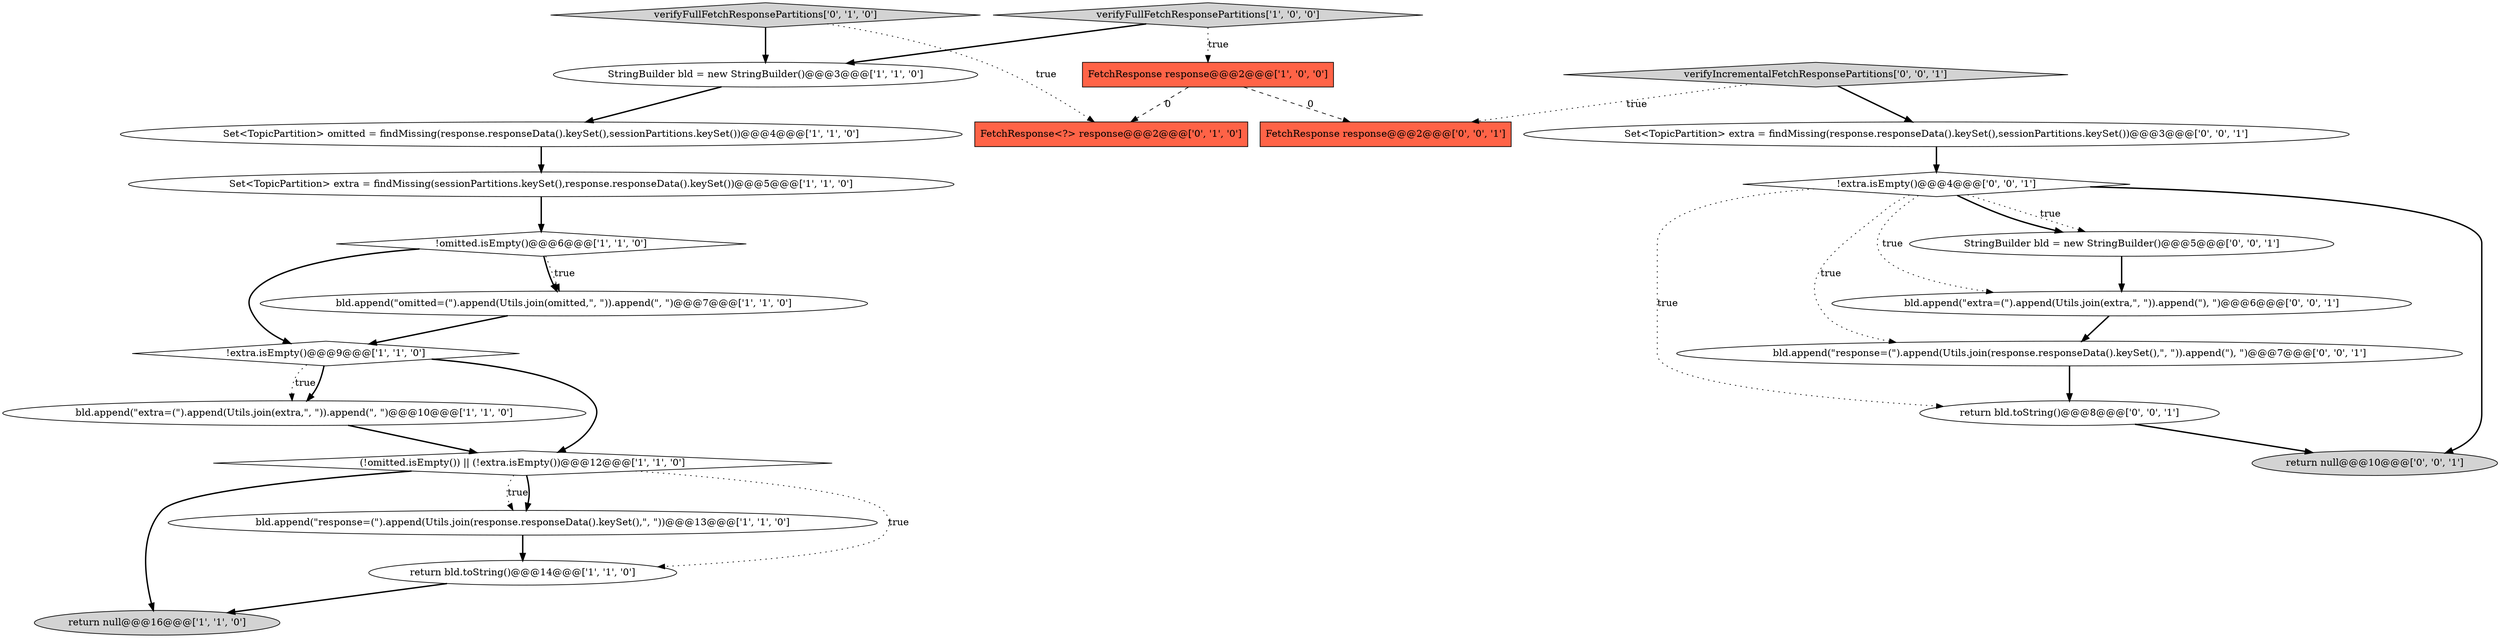 digraph {
3 [style = filled, label = "Set<TopicPartition> extra = findMissing(sessionPartitions.keySet(),response.responseData().keySet())@@@5@@@['1', '1', '0']", fillcolor = white, shape = ellipse image = "AAA0AAABBB1BBB"];
12 [style = filled, label = "(!omitted.isEmpty()) || (!extra.isEmpty())@@@12@@@['1', '1', '0']", fillcolor = white, shape = diamond image = "AAA0AAABBB1BBB"];
22 [style = filled, label = "!extra.isEmpty()@@@4@@@['0', '0', '1']", fillcolor = white, shape = diamond image = "AAA0AAABBB3BBB"];
10 [style = filled, label = "bld.append(\"extra=(\").append(Utils.join(extra,\", \")).append(\", \")@@@10@@@['1', '1', '0']", fillcolor = white, shape = ellipse image = "AAA0AAABBB1BBB"];
17 [style = filled, label = "verifyIncrementalFetchResponsePartitions['0', '0', '1']", fillcolor = lightgray, shape = diamond image = "AAA0AAABBB3BBB"];
8 [style = filled, label = "StringBuilder bld = new StringBuilder()@@@3@@@['1', '1', '0']", fillcolor = white, shape = ellipse image = "AAA0AAABBB1BBB"];
13 [style = filled, label = "verifyFullFetchResponsePartitions['0', '1', '0']", fillcolor = lightgray, shape = diamond image = "AAA0AAABBB2BBB"];
9 [style = filled, label = "FetchResponse response@@@2@@@['1', '0', '0']", fillcolor = tomato, shape = box image = "AAA1AAABBB1BBB"];
1 [style = filled, label = "return bld.toString()@@@14@@@['1', '1', '0']", fillcolor = white, shape = ellipse image = "AAA0AAABBB1BBB"];
14 [style = filled, label = "FetchResponse<?> response@@@2@@@['0', '1', '0']", fillcolor = tomato, shape = box image = "AAA1AAABBB2BBB"];
5 [style = filled, label = "bld.append(\"omitted=(\").append(Utils.join(omitted,\", \")).append(\", \")@@@7@@@['1', '1', '0']", fillcolor = white, shape = ellipse image = "AAA0AAABBB1BBB"];
11 [style = filled, label = "!extra.isEmpty()@@@9@@@['1', '1', '0']", fillcolor = white, shape = diamond image = "AAA0AAABBB1BBB"];
23 [style = filled, label = "return bld.toString()@@@8@@@['0', '0', '1']", fillcolor = white, shape = ellipse image = "AAA0AAABBB3BBB"];
21 [style = filled, label = "bld.append(\"extra=(\").append(Utils.join(extra,\", \")).append(\"), \")@@@6@@@['0', '0', '1']", fillcolor = white, shape = ellipse image = "AAA0AAABBB3BBB"];
7 [style = filled, label = "return null@@@16@@@['1', '1', '0']", fillcolor = lightgray, shape = ellipse image = "AAA0AAABBB1BBB"];
2 [style = filled, label = "bld.append(\"response=(\").append(Utils.join(response.responseData().keySet(),\", \"))@@@13@@@['1', '1', '0']", fillcolor = white, shape = ellipse image = "AAA0AAABBB1BBB"];
0 [style = filled, label = "Set<TopicPartition> omitted = findMissing(response.responseData().keySet(),sessionPartitions.keySet())@@@4@@@['1', '1', '0']", fillcolor = white, shape = ellipse image = "AAA0AAABBB1BBB"];
4 [style = filled, label = "verifyFullFetchResponsePartitions['1', '0', '0']", fillcolor = lightgray, shape = diamond image = "AAA0AAABBB1BBB"];
16 [style = filled, label = "FetchResponse response@@@2@@@['0', '0', '1']", fillcolor = tomato, shape = box image = "AAA0AAABBB3BBB"];
18 [style = filled, label = "StringBuilder bld = new StringBuilder()@@@5@@@['0', '0', '1']", fillcolor = white, shape = ellipse image = "AAA0AAABBB3BBB"];
6 [style = filled, label = "!omitted.isEmpty()@@@6@@@['1', '1', '0']", fillcolor = white, shape = diamond image = "AAA0AAABBB1BBB"];
20 [style = filled, label = "return null@@@10@@@['0', '0', '1']", fillcolor = lightgray, shape = ellipse image = "AAA0AAABBB3BBB"];
15 [style = filled, label = "Set<TopicPartition> extra = findMissing(response.responseData().keySet(),sessionPartitions.keySet())@@@3@@@['0', '0', '1']", fillcolor = white, shape = ellipse image = "AAA0AAABBB3BBB"];
19 [style = filled, label = "bld.append(\"response=(\").append(Utils.join(response.responseData().keySet(),\", \")).append(\"), \")@@@7@@@['0', '0', '1']", fillcolor = white, shape = ellipse image = "AAA0AAABBB3BBB"];
0->3 [style = bold, label=""];
22->21 [style = dotted, label="true"];
23->20 [style = bold, label=""];
9->16 [style = dashed, label="0"];
22->19 [style = dotted, label="true"];
22->18 [style = dotted, label="true"];
22->23 [style = dotted, label="true"];
21->19 [style = bold, label=""];
2->1 [style = bold, label=""];
11->10 [style = dotted, label="true"];
12->2 [style = dotted, label="true"];
12->1 [style = dotted, label="true"];
3->6 [style = bold, label=""];
11->12 [style = bold, label=""];
1->7 [style = bold, label=""];
12->7 [style = bold, label=""];
15->22 [style = bold, label=""];
17->16 [style = dotted, label="true"];
8->0 [style = bold, label=""];
6->5 [style = bold, label=""];
12->2 [style = bold, label=""];
22->18 [style = bold, label=""];
9->14 [style = dashed, label="0"];
22->20 [style = bold, label=""];
11->10 [style = bold, label=""];
10->12 [style = bold, label=""];
19->23 [style = bold, label=""];
6->11 [style = bold, label=""];
17->15 [style = bold, label=""];
4->8 [style = bold, label=""];
5->11 [style = bold, label=""];
18->21 [style = bold, label=""];
13->8 [style = bold, label=""];
4->9 [style = dotted, label="true"];
13->14 [style = dotted, label="true"];
6->5 [style = dotted, label="true"];
}
